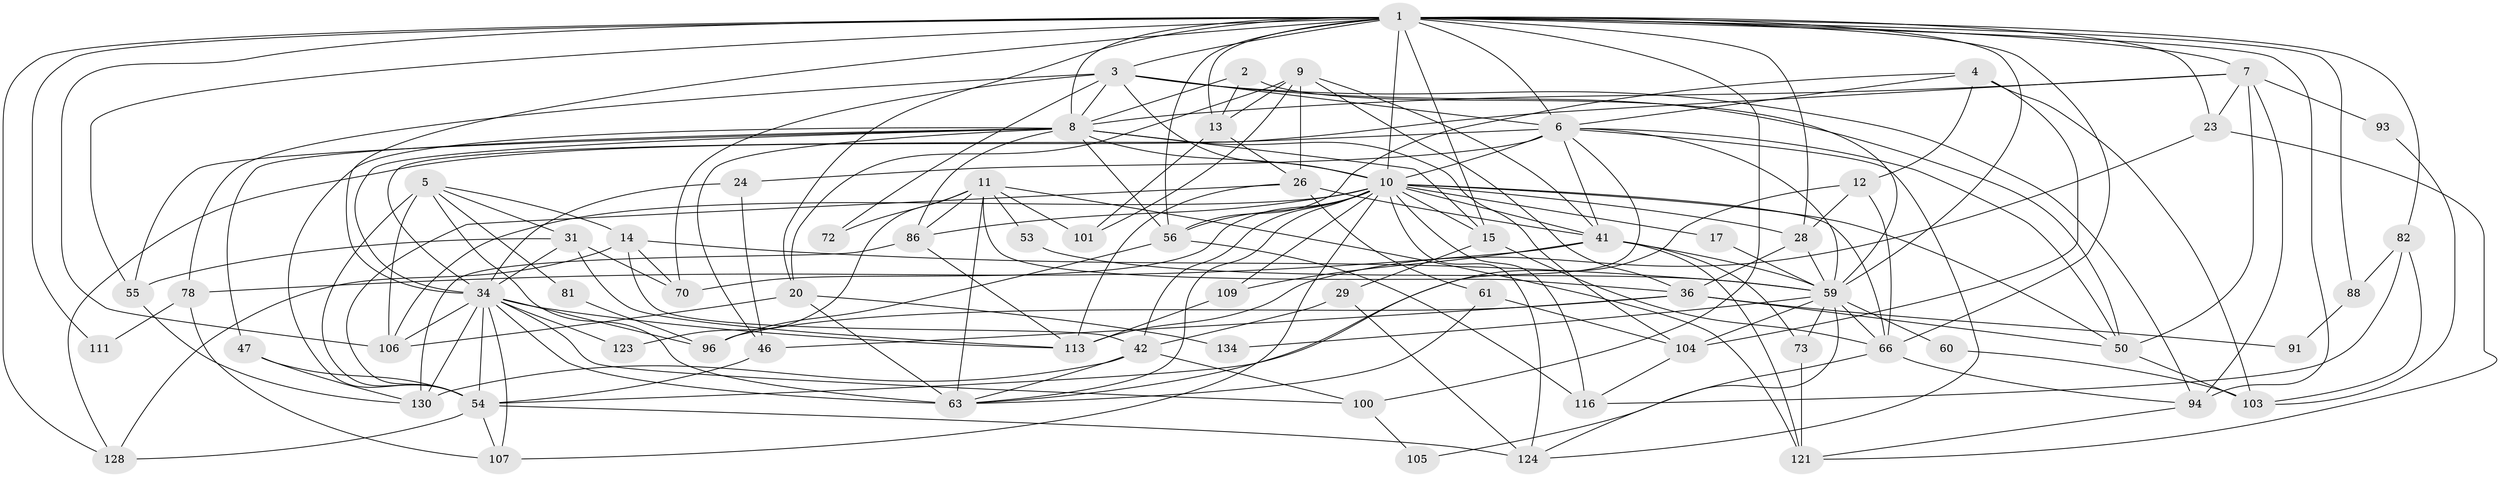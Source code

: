 // original degree distribution, {3: 0.27205882352941174, 4: 0.27205882352941174, 5: 0.17647058823529413, 6: 0.08088235294117647, 2: 0.13970588235294118, 8: 0.014705882352941176, 7: 0.03676470588235294, 10: 0.007352941176470588}
// Generated by graph-tools (version 1.1) at 2025/15/03/09/25 04:15:13]
// undirected, 68 vertices, 187 edges
graph export_dot {
graph [start="1"]
  node [color=gray90,style=filled];
  1 [super="+16+27"];
  2;
  3 [super="+45"];
  4 [super="+22"];
  5 [super="+65+57+115"];
  6 [super="+43"];
  7 [super="+39+44+67"];
  8 [super="+19+21+25"];
  9;
  10 [super="+33+76+18"];
  11 [super="+49+64"];
  12 [super="+52"];
  13;
  14 [super="+99"];
  15;
  17;
  20 [super="+35"];
  23;
  24;
  26 [super="+37"];
  28 [super="+71"];
  29;
  31 [super="+90"];
  34 [super="+118+51+84+40+110"];
  36 [super="+133"];
  41 [super="+87+135"];
  42 [super="+127"];
  46;
  47;
  50 [super="+79+58"];
  53;
  54 [super="+68"];
  55 [super="+80"];
  56 [super="+108"];
  59 [super="+114"];
  60;
  61;
  63 [super="+69"];
  66 [super="+85"];
  70 [super="+75"];
  72;
  73;
  78;
  81;
  82;
  86;
  88;
  91;
  93;
  94 [super="+112"];
  96;
  100;
  101;
  103;
  104;
  105;
  106;
  107;
  109 [super="+122"];
  111;
  113 [super="+125"];
  116;
  121;
  123;
  124 [super="+132"];
  128;
  130;
  134;
  1 -- 15;
  1 -- 66;
  1 -- 3;
  1 -- 6 [weight=2];
  1 -- 106;
  1 -- 13;
  1 -- 82;
  1 -- 23;
  1 -- 55;
  1 -- 56;
  1 -- 28;
  1 -- 94;
  1 -- 8 [weight=2];
  1 -- 128;
  1 -- 34;
  1 -- 100;
  1 -- 7;
  1 -- 10 [weight=2];
  1 -- 111 [weight=2];
  1 -- 20;
  1 -- 88;
  1 -- 59 [weight=2];
  2 -- 13;
  2 -- 8;
  2 -- 59;
  3 -- 94;
  3 -- 72;
  3 -- 10;
  3 -- 78;
  3 -- 70;
  3 -- 8;
  3 -- 6;
  3 -- 50;
  4 -- 104;
  4 -- 12;
  4 -- 56;
  4 -- 103;
  4 -- 6;
  5 -- 14;
  5 -- 63 [weight=2];
  5 -- 81;
  5 -- 106;
  5 -- 54;
  5 -- 31;
  6 -- 124;
  6 -- 128;
  6 -- 41;
  6 -- 50;
  6 -- 24 [weight=2];
  6 -- 59;
  6 -- 63;
  6 -- 10;
  7 -- 93;
  7 -- 23;
  7 -- 94 [weight=2];
  7 -- 8;
  7 -- 34;
  7 -- 50;
  8 -- 104;
  8 -- 34;
  8 -- 56;
  8 -- 86;
  8 -- 46;
  8 -- 15;
  8 -- 47;
  8 -- 55;
  8 -- 10;
  8 -- 54;
  9 -- 26;
  9 -- 13;
  9 -- 101;
  9 -- 41;
  9 -- 20;
  9 -- 36;
  10 -- 56 [weight=2];
  10 -- 42 [weight=2];
  10 -- 86;
  10 -- 109 [weight=2];
  10 -- 70;
  10 -- 66;
  10 -- 15;
  10 -- 17;
  10 -- 28;
  10 -- 41 [weight=2];
  10 -- 106;
  10 -- 107;
  10 -- 116;
  10 -- 124;
  10 -- 63;
  10 -- 50;
  11 -- 72;
  11 -- 53;
  11 -- 123;
  11 -- 121;
  11 -- 63;
  11 -- 36;
  11 -- 101;
  11 -- 86;
  12 -- 54;
  12 -- 28;
  12 -- 66;
  13 -- 26;
  13 -- 101;
  14 -- 128;
  14 -- 70;
  14 -- 42;
  14 -- 59;
  15 -- 29;
  15 -- 66;
  17 -- 59;
  20 -- 106;
  20 -- 134;
  20 -- 63;
  23 -- 121;
  23 -- 113;
  24 -- 46;
  24 -- 34;
  26 -- 61;
  26 -- 41;
  26 -- 113;
  26 -- 54;
  28 -- 36;
  28 -- 59;
  29 -- 42;
  29 -- 124;
  31 -- 70;
  31 -- 34;
  31 -- 55;
  31 -- 113;
  34 -- 96;
  34 -- 130;
  34 -- 123;
  34 -- 63;
  34 -- 113;
  34 -- 54;
  34 -- 100;
  34 -- 106;
  34 -- 107;
  36 -- 46;
  36 -- 91;
  36 -- 96;
  36 -- 50;
  41 -- 121;
  41 -- 78;
  41 -- 73;
  41 -- 109;
  41 -- 59;
  42 -- 63;
  42 -- 100;
  42 -- 130;
  46 -- 54;
  47 -- 130;
  47 -- 54;
  50 -- 103;
  53 -- 59;
  54 -- 124;
  54 -- 128;
  54 -- 107;
  55 -- 130;
  56 -- 96;
  56 -- 116;
  59 -- 66;
  59 -- 134;
  59 -- 104;
  59 -- 73;
  59 -- 124;
  59 -- 60;
  60 -- 103;
  61 -- 104;
  61 -- 63;
  66 -- 105;
  66 -- 94;
  73 -- 121;
  78 -- 111;
  78 -- 107;
  81 -- 96;
  82 -- 116;
  82 -- 103;
  82 -- 88;
  86 -- 130;
  86 -- 113;
  88 -- 91;
  93 -- 103;
  94 -- 121;
  100 -- 105;
  104 -- 116;
  109 -- 113;
}
